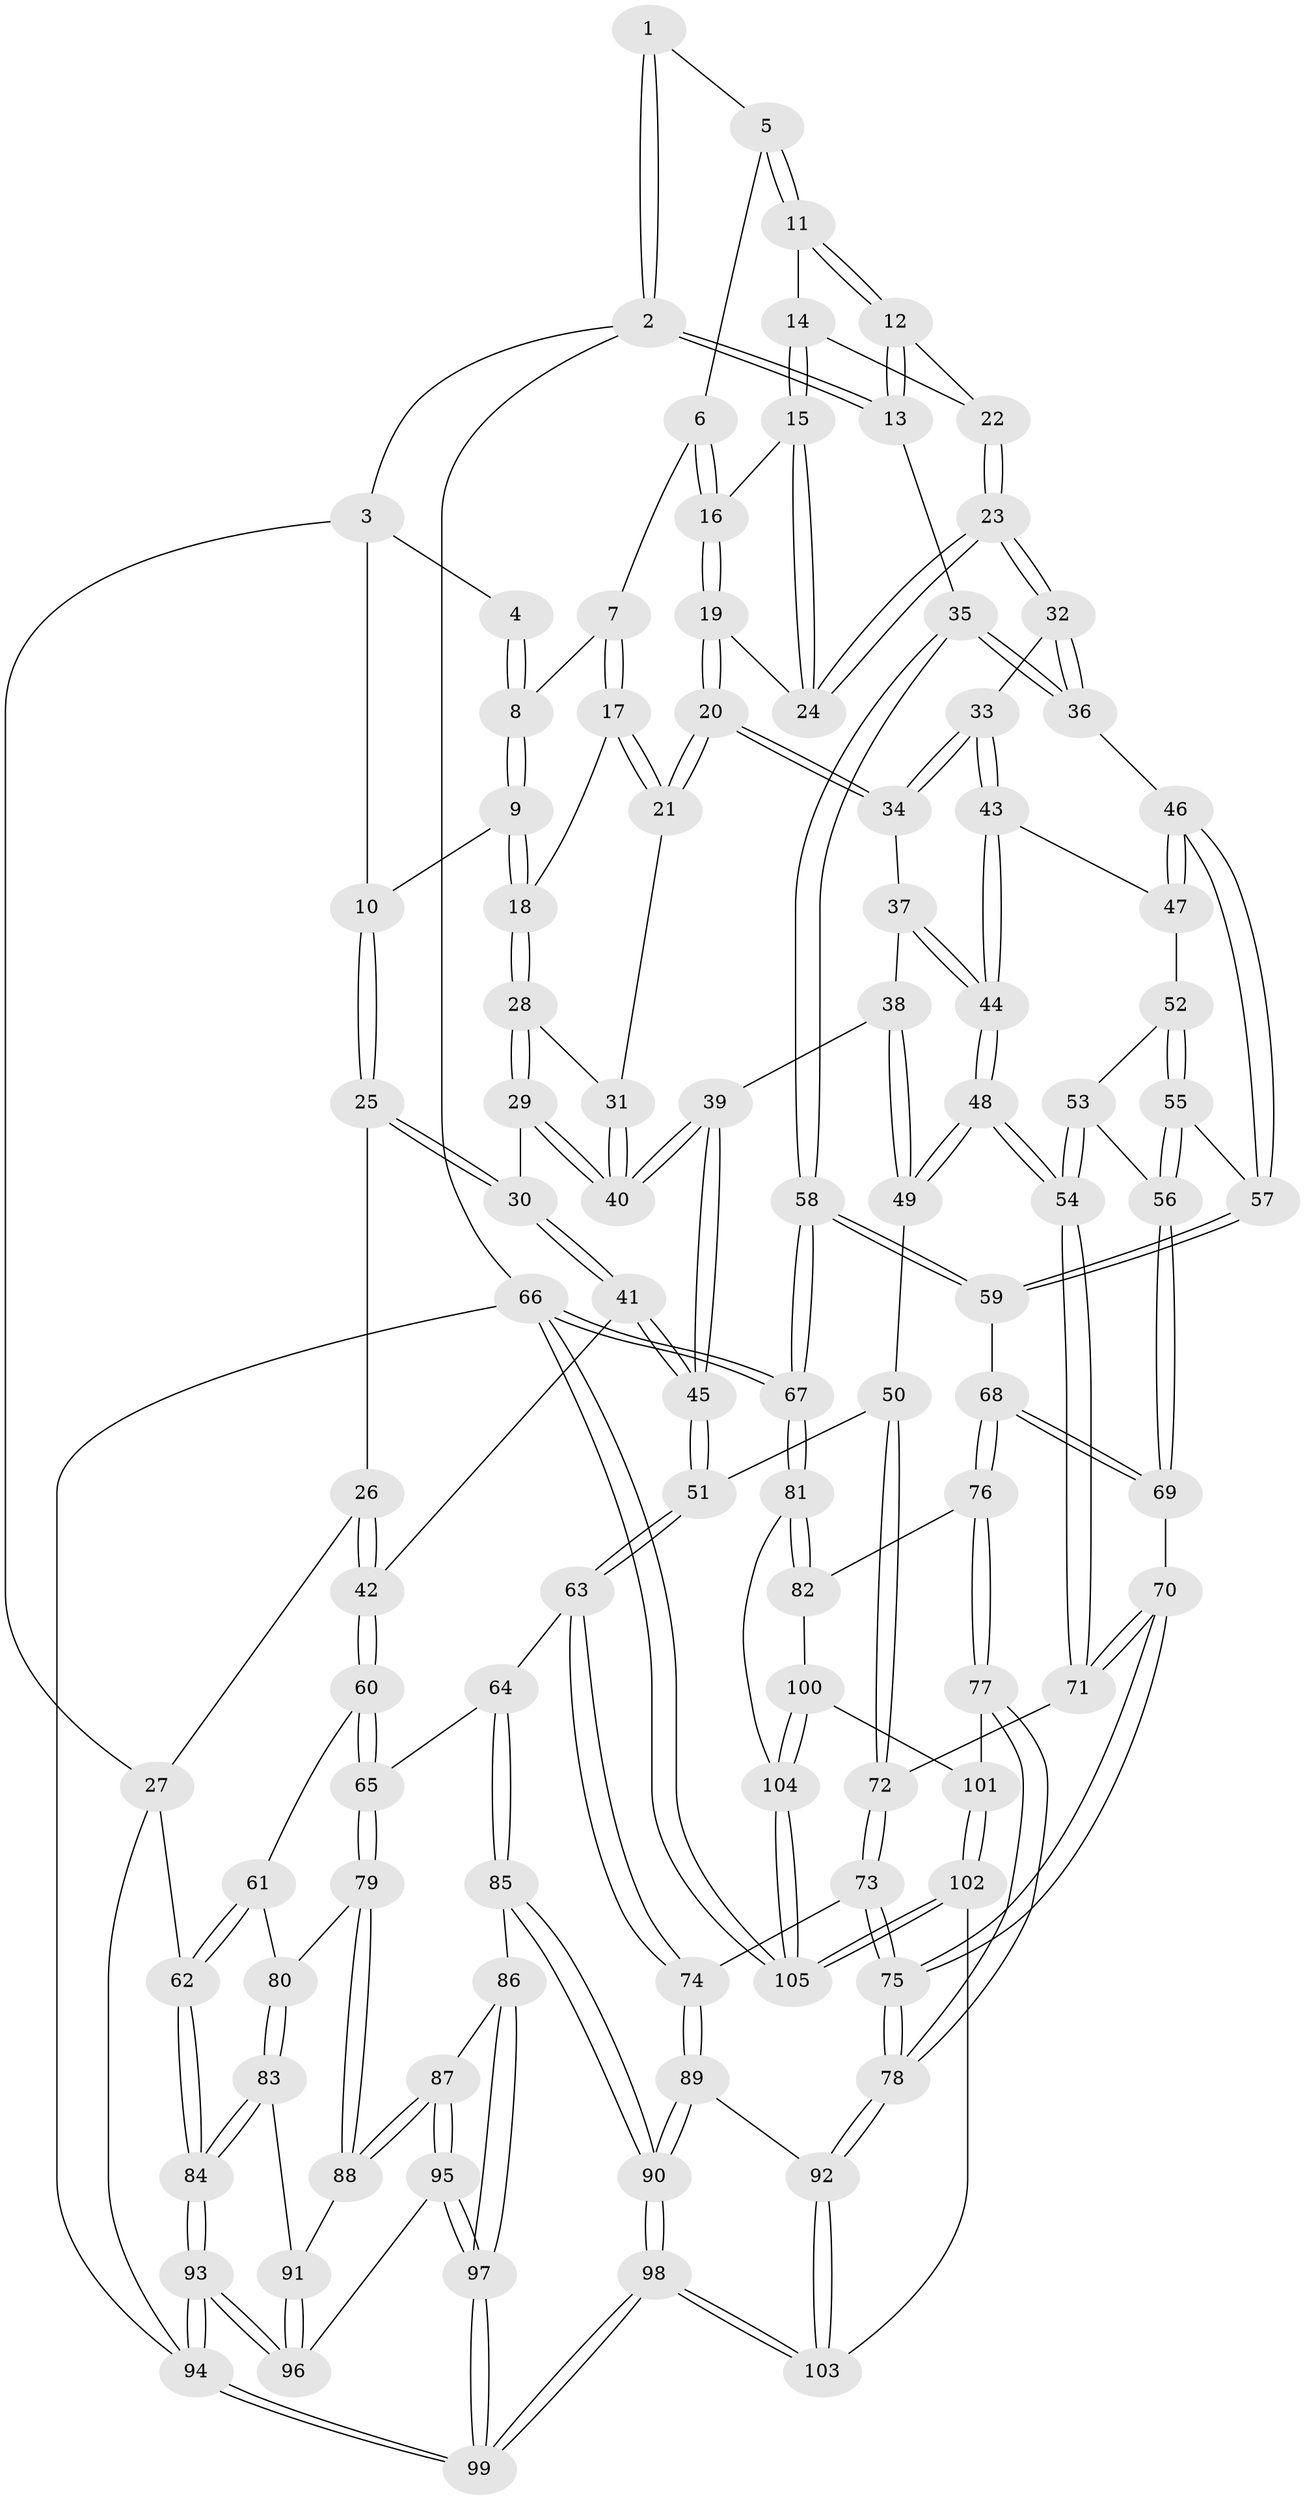 // coarse degree distribution, {3: 0.0958904109589041, 4: 0.2876712328767123, 5: 0.410958904109589, 6: 0.1643835616438356, 7: 0.0410958904109589}
// Generated by graph-tools (version 1.1) at 2025/05/03/04/25 22:05:06]
// undirected, 105 vertices, 259 edges
graph export_dot {
graph [start="1"]
  node [color=gray90,style=filled];
  1 [pos="+0.8302237397581709+0"];
  2 [pos="+1+0"];
  3 [pos="+0.27654423506263753+0"];
  4 [pos="+0.6590319318671525+0"];
  5 [pos="+0.8313160373827697+0.08462093886712868"];
  6 [pos="+0.7041972569267495+0.09765089306088325"];
  7 [pos="+0.6354057630669896+0.06354084345537168"];
  8 [pos="+0.6351384425838453+0.06322010540509564"];
  9 [pos="+0.4354813483099382+0.12633409666233933"];
  10 [pos="+0.282316742493076+0"];
  11 [pos="+0.8457790928578399+0.09965459323641321"];
  12 [pos="+1+0.15270107023271387"];
  13 [pos="+1+0.19796422415637005"];
  14 [pos="+0.8179493925343977+0.17358939454743957"];
  15 [pos="+0.8001959259870666+0.19299952904799833"];
  16 [pos="+0.7202768546418027+0.15659455612385834"];
  17 [pos="+0.6237045300736056+0.23569954289619527"];
  18 [pos="+0.44880812003950993+0.19206099396889362"];
  19 [pos="+0.7063537392067699+0.2516107543548462"];
  20 [pos="+0.6729332261501729+0.2800262353757275"];
  21 [pos="+0.644871388033043+0.2667761039831439"];
  22 [pos="+0.8527116087918889+0.20789025330818742"];
  23 [pos="+0.8754580922848292+0.32472397225682353"];
  24 [pos="+0.7859049900850731+0.23741391663249586"];
  25 [pos="+0.19354506164578558+0.10768731548079857"];
  26 [pos="+0.06256031956190575+0.22028620501840337"];
  27 [pos="+0+0.2336271306471888"];
  28 [pos="+0.43641198763289224+0.26212882103532925"];
  29 [pos="+0.41286997992906377+0.31870033708828344"];
  30 [pos="+0.3622399305822087+0.3463822114874676"];
  31 [pos="+0.5854942843716111+0.3019008439281925"];
  32 [pos="+0.8886818607930241+0.3421603583793203"];
  33 [pos="+0.8519135247682469+0.3691439326492522"];
  34 [pos="+0.6764594943301909+0.2906882721990898"];
  35 [pos="+1+0.19901462196773861"];
  36 [pos="+1+0.32706663481734505"];
  37 [pos="+0.6670278455391696+0.38053966873178363"];
  38 [pos="+0.5692895394411945+0.4465584867195688"];
  39 [pos="+0.5514880460147408+0.4432426313125726"];
  40 [pos="+0.531375024330414+0.41031725184337675"];
  41 [pos="+0.3110325989541581+0.4002004616373558"];
  42 [pos="+0.2305785663653192+0.43648942769692445"];
  43 [pos="+0.7975409424355236+0.45039028252927066"];
  44 [pos="+0.7819386104154782+0.4600912793175607"];
  45 [pos="+0.46958884473818+0.533827193462073"];
  46 [pos="+0.9419096068330884+0.5123685915196873"];
  47 [pos="+0.8923935929860597+0.5172642770931178"];
  48 [pos="+0.720701482798587+0.5839539362124693"];
  49 [pos="+0.6396288534995956+0.5275340270240242"];
  50 [pos="+0.5085180821404368+0.6074606537141517"];
  51 [pos="+0.4596092556635886+0.5994143378949444"];
  52 [pos="+0.8882089611626545+0.530793498754007"];
  53 [pos="+0.8651804645623729+0.5518243239324719"];
  54 [pos="+0.7210267430113343+0.5860128616606962"];
  55 [pos="+0.8969662126353508+0.5997362681213675"];
  56 [pos="+0.8656156860802344+0.6247711400023749"];
  57 [pos="+0.9865342904749438+0.5828864731605775"];
  58 [pos="+1+0.64175738176754"];
  59 [pos="+1+0.636318029845897"];
  60 [pos="+0.19521149044282293+0.5506369322965126"];
  61 [pos="+0.03416496670924606+0.5990515818464066"];
  62 [pos="+0+0.6185205558852565"];
  63 [pos="+0.3955518586498219+0.6680931156082576"];
  64 [pos="+0.3593220739384965+0.6775070600706868"];
  65 [pos="+0.29206228313499594+0.655557110781852"];
  66 [pos="+1+1"];
  67 [pos="+1+0.8687393147937067"];
  68 [pos="+0.8969513679000991+0.7275525813199731"];
  69 [pos="+0.8324075214162839+0.659468013706449"];
  70 [pos="+0.7377270048892247+0.6291565330644167"];
  71 [pos="+0.7228526459492239+0.6124034353993445"];
  72 [pos="+0.6270941879836348+0.6602551067207827"];
  73 [pos="+0.5786816487706057+0.7524784222147098"];
  74 [pos="+0.535675233621409+0.7710169237359007"];
  75 [pos="+0.723270301204381+0.838306162278716"];
  76 [pos="+0.8929287100824459+0.7907386366549892"];
  77 [pos="+0.8096863053279757+0.856382581945224"];
  78 [pos="+0.7393010812188755+0.8763775431269434"];
  79 [pos="+0.21040156823728243+0.7803290001088508"];
  80 [pos="+0.15411977302020305+0.778632490347379"];
  81 [pos="+1+0.8723612016488558"];
  82 [pos="+1+0.8578405072764872"];
  83 [pos="+0.05498685403062563+0.8378937292531147"];
  84 [pos="+0+0.8452786319182172"];
  85 [pos="+0.3668301388238354+0.8518741747790636"];
  86 [pos="+0.2775671960505289+0.8627781077929805"];
  87 [pos="+0.223671265496381+0.8622044055995425"];
  88 [pos="+0.21991081600227383+0.8535112861683258"];
  89 [pos="+0.5250502460819765+0.8367146279615317"];
  90 [pos="+0.4518302173058216+0.9759163686843808"];
  91 [pos="+0.0703394525013976+0.8447086771568796"];
  92 [pos="+0.7329561548356948+0.8892665570989176"];
  93 [pos="+0+1"];
  94 [pos="+0+1"];
  95 [pos="+0.20038488392215276+0.9322864757994378"];
  96 [pos="+0.18054992173037218+0.9322687441528817"];
  97 [pos="+0.3288250550747635+1"];
  98 [pos="+0.4748615060411451+1"];
  99 [pos="+0.3910259682392288+1"];
  100 [pos="+0.9199842057927939+0.9419421279599729"];
  101 [pos="+0.9047455025134988+0.9416469288575977"];
  102 [pos="+0.694260695195704+1"];
  103 [pos="+0.6463870439079599+1"];
  104 [pos="+0.951891854460099+0.9883016297066638"];
  105 [pos="+0.9742114345761221+1"];
  1 -- 2;
  1 -- 2;
  1 -- 5;
  2 -- 3;
  2 -- 13;
  2 -- 13;
  2 -- 66;
  3 -- 4;
  3 -- 10;
  3 -- 27;
  4 -- 8;
  4 -- 8;
  5 -- 6;
  5 -- 11;
  5 -- 11;
  6 -- 7;
  6 -- 16;
  6 -- 16;
  7 -- 8;
  7 -- 17;
  7 -- 17;
  8 -- 9;
  8 -- 9;
  9 -- 10;
  9 -- 18;
  9 -- 18;
  10 -- 25;
  10 -- 25;
  11 -- 12;
  11 -- 12;
  11 -- 14;
  12 -- 13;
  12 -- 13;
  12 -- 22;
  13 -- 35;
  14 -- 15;
  14 -- 15;
  14 -- 22;
  15 -- 16;
  15 -- 24;
  15 -- 24;
  16 -- 19;
  16 -- 19;
  17 -- 18;
  17 -- 21;
  17 -- 21;
  18 -- 28;
  18 -- 28;
  19 -- 20;
  19 -- 20;
  19 -- 24;
  20 -- 21;
  20 -- 21;
  20 -- 34;
  20 -- 34;
  21 -- 31;
  22 -- 23;
  22 -- 23;
  23 -- 24;
  23 -- 24;
  23 -- 32;
  23 -- 32;
  25 -- 26;
  25 -- 30;
  25 -- 30;
  26 -- 27;
  26 -- 42;
  26 -- 42;
  27 -- 62;
  27 -- 94;
  28 -- 29;
  28 -- 29;
  28 -- 31;
  29 -- 30;
  29 -- 40;
  29 -- 40;
  30 -- 41;
  30 -- 41;
  31 -- 40;
  31 -- 40;
  32 -- 33;
  32 -- 36;
  32 -- 36;
  33 -- 34;
  33 -- 34;
  33 -- 43;
  33 -- 43;
  34 -- 37;
  35 -- 36;
  35 -- 36;
  35 -- 58;
  35 -- 58;
  36 -- 46;
  37 -- 38;
  37 -- 44;
  37 -- 44;
  38 -- 39;
  38 -- 49;
  38 -- 49;
  39 -- 40;
  39 -- 40;
  39 -- 45;
  39 -- 45;
  41 -- 42;
  41 -- 45;
  41 -- 45;
  42 -- 60;
  42 -- 60;
  43 -- 44;
  43 -- 44;
  43 -- 47;
  44 -- 48;
  44 -- 48;
  45 -- 51;
  45 -- 51;
  46 -- 47;
  46 -- 47;
  46 -- 57;
  46 -- 57;
  47 -- 52;
  48 -- 49;
  48 -- 49;
  48 -- 54;
  48 -- 54;
  49 -- 50;
  50 -- 51;
  50 -- 72;
  50 -- 72;
  51 -- 63;
  51 -- 63;
  52 -- 53;
  52 -- 55;
  52 -- 55;
  53 -- 54;
  53 -- 54;
  53 -- 56;
  54 -- 71;
  54 -- 71;
  55 -- 56;
  55 -- 56;
  55 -- 57;
  56 -- 69;
  56 -- 69;
  57 -- 59;
  57 -- 59;
  58 -- 59;
  58 -- 59;
  58 -- 67;
  58 -- 67;
  59 -- 68;
  60 -- 61;
  60 -- 65;
  60 -- 65;
  61 -- 62;
  61 -- 62;
  61 -- 80;
  62 -- 84;
  62 -- 84;
  63 -- 64;
  63 -- 74;
  63 -- 74;
  64 -- 65;
  64 -- 85;
  64 -- 85;
  65 -- 79;
  65 -- 79;
  66 -- 67;
  66 -- 67;
  66 -- 105;
  66 -- 105;
  66 -- 94;
  67 -- 81;
  67 -- 81;
  68 -- 69;
  68 -- 69;
  68 -- 76;
  68 -- 76;
  69 -- 70;
  70 -- 71;
  70 -- 71;
  70 -- 75;
  70 -- 75;
  71 -- 72;
  72 -- 73;
  72 -- 73;
  73 -- 74;
  73 -- 75;
  73 -- 75;
  74 -- 89;
  74 -- 89;
  75 -- 78;
  75 -- 78;
  76 -- 77;
  76 -- 77;
  76 -- 82;
  77 -- 78;
  77 -- 78;
  77 -- 101;
  78 -- 92;
  78 -- 92;
  79 -- 80;
  79 -- 88;
  79 -- 88;
  80 -- 83;
  80 -- 83;
  81 -- 82;
  81 -- 82;
  81 -- 104;
  82 -- 100;
  83 -- 84;
  83 -- 84;
  83 -- 91;
  84 -- 93;
  84 -- 93;
  85 -- 86;
  85 -- 90;
  85 -- 90;
  86 -- 87;
  86 -- 97;
  86 -- 97;
  87 -- 88;
  87 -- 88;
  87 -- 95;
  87 -- 95;
  88 -- 91;
  89 -- 90;
  89 -- 90;
  89 -- 92;
  90 -- 98;
  90 -- 98;
  91 -- 96;
  91 -- 96;
  92 -- 103;
  92 -- 103;
  93 -- 94;
  93 -- 94;
  93 -- 96;
  93 -- 96;
  94 -- 99;
  94 -- 99;
  95 -- 96;
  95 -- 97;
  95 -- 97;
  97 -- 99;
  97 -- 99;
  98 -- 99;
  98 -- 99;
  98 -- 103;
  98 -- 103;
  100 -- 101;
  100 -- 104;
  100 -- 104;
  101 -- 102;
  101 -- 102;
  102 -- 103;
  102 -- 105;
  102 -- 105;
  104 -- 105;
  104 -- 105;
}
